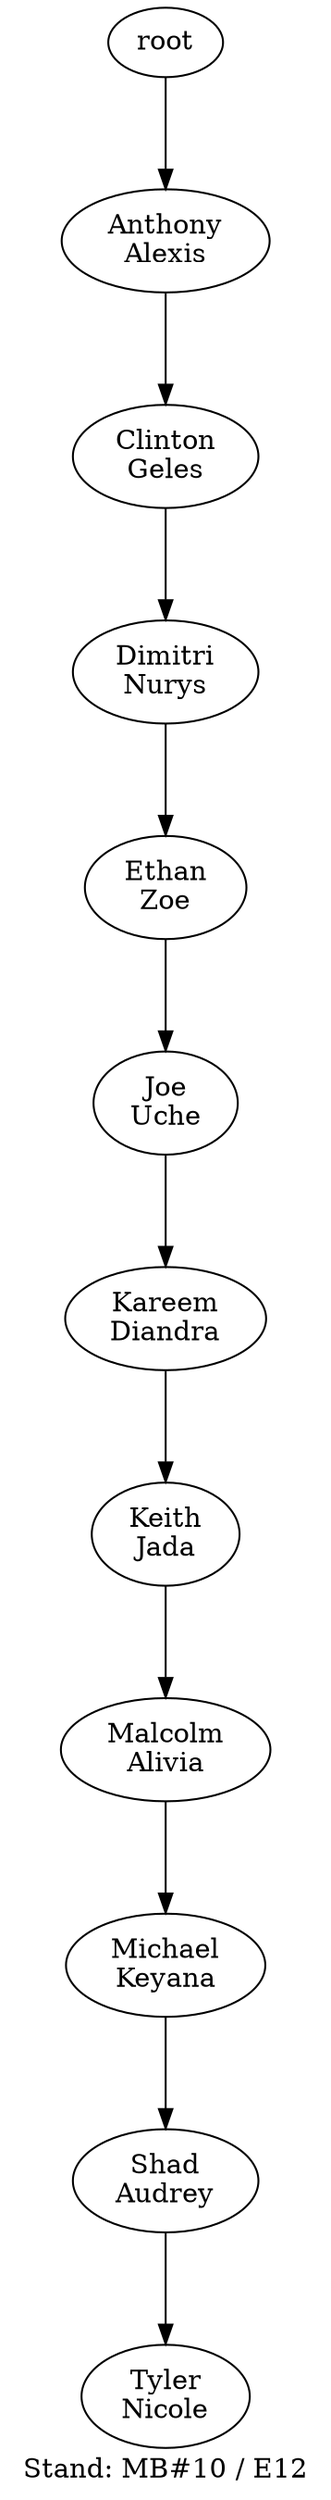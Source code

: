 digraph D { labelloc="b"; label="Stand: MB#10 / E12"; ranksep=0.8;
"root/0"[label="Anthony\nAlexis"]
"root" -> "root/0";
"root/0/4"[label="Clinton\nGeles"]
"root/0" -> "root/0/4";
"root/0/4/8"[label="Dimitri\nNurys"]
"root/0/4" -> "root/0/4/8";
"root/0/4/8/10"[label="Ethan\nZoe"]
"root/0/4/8" -> "root/0/4/8/10";
"root/0/4/8/10/9"[label="Joe\nUche"]
"root/0/4/8/10" -> "root/0/4/8/10/9";
"root/0/4/8/10/9/3"[label="Kareem\nDiandra"]
"root/0/4/8/10/9" -> "root/0/4/8/10/9/3";
"root/0/4/8/10/9/3/5"[label="Keith\nJada"]
"root/0/4/8/10/9/3" -> "root/0/4/8/10/9/3/5";
"root/0/4/8/10/9/3/5/1"[label="Malcolm\nAlivia"]
"root/0/4/8/10/9/3/5" -> "root/0/4/8/10/9/3/5/1";
"root/0/4/8/10/9/3/5/1/6"[label="Michael\nKeyana"]
"root/0/4/8/10/9/3/5/1" -> "root/0/4/8/10/9/3/5/1/6";
"root/0/4/8/10/9/3/5/1/6/2"[label="Shad\nAudrey"]
"root/0/4/8/10/9/3/5/1/6" -> "root/0/4/8/10/9/3/5/1/6/2";
"root/0/4/8/10/9/3/5/1/6/2/7"[label="Tyler\nNicole"]
"root/0/4/8/10/9/3/5/1/6/2" -> "root/0/4/8/10/9/3/5/1/6/2/7";
}
